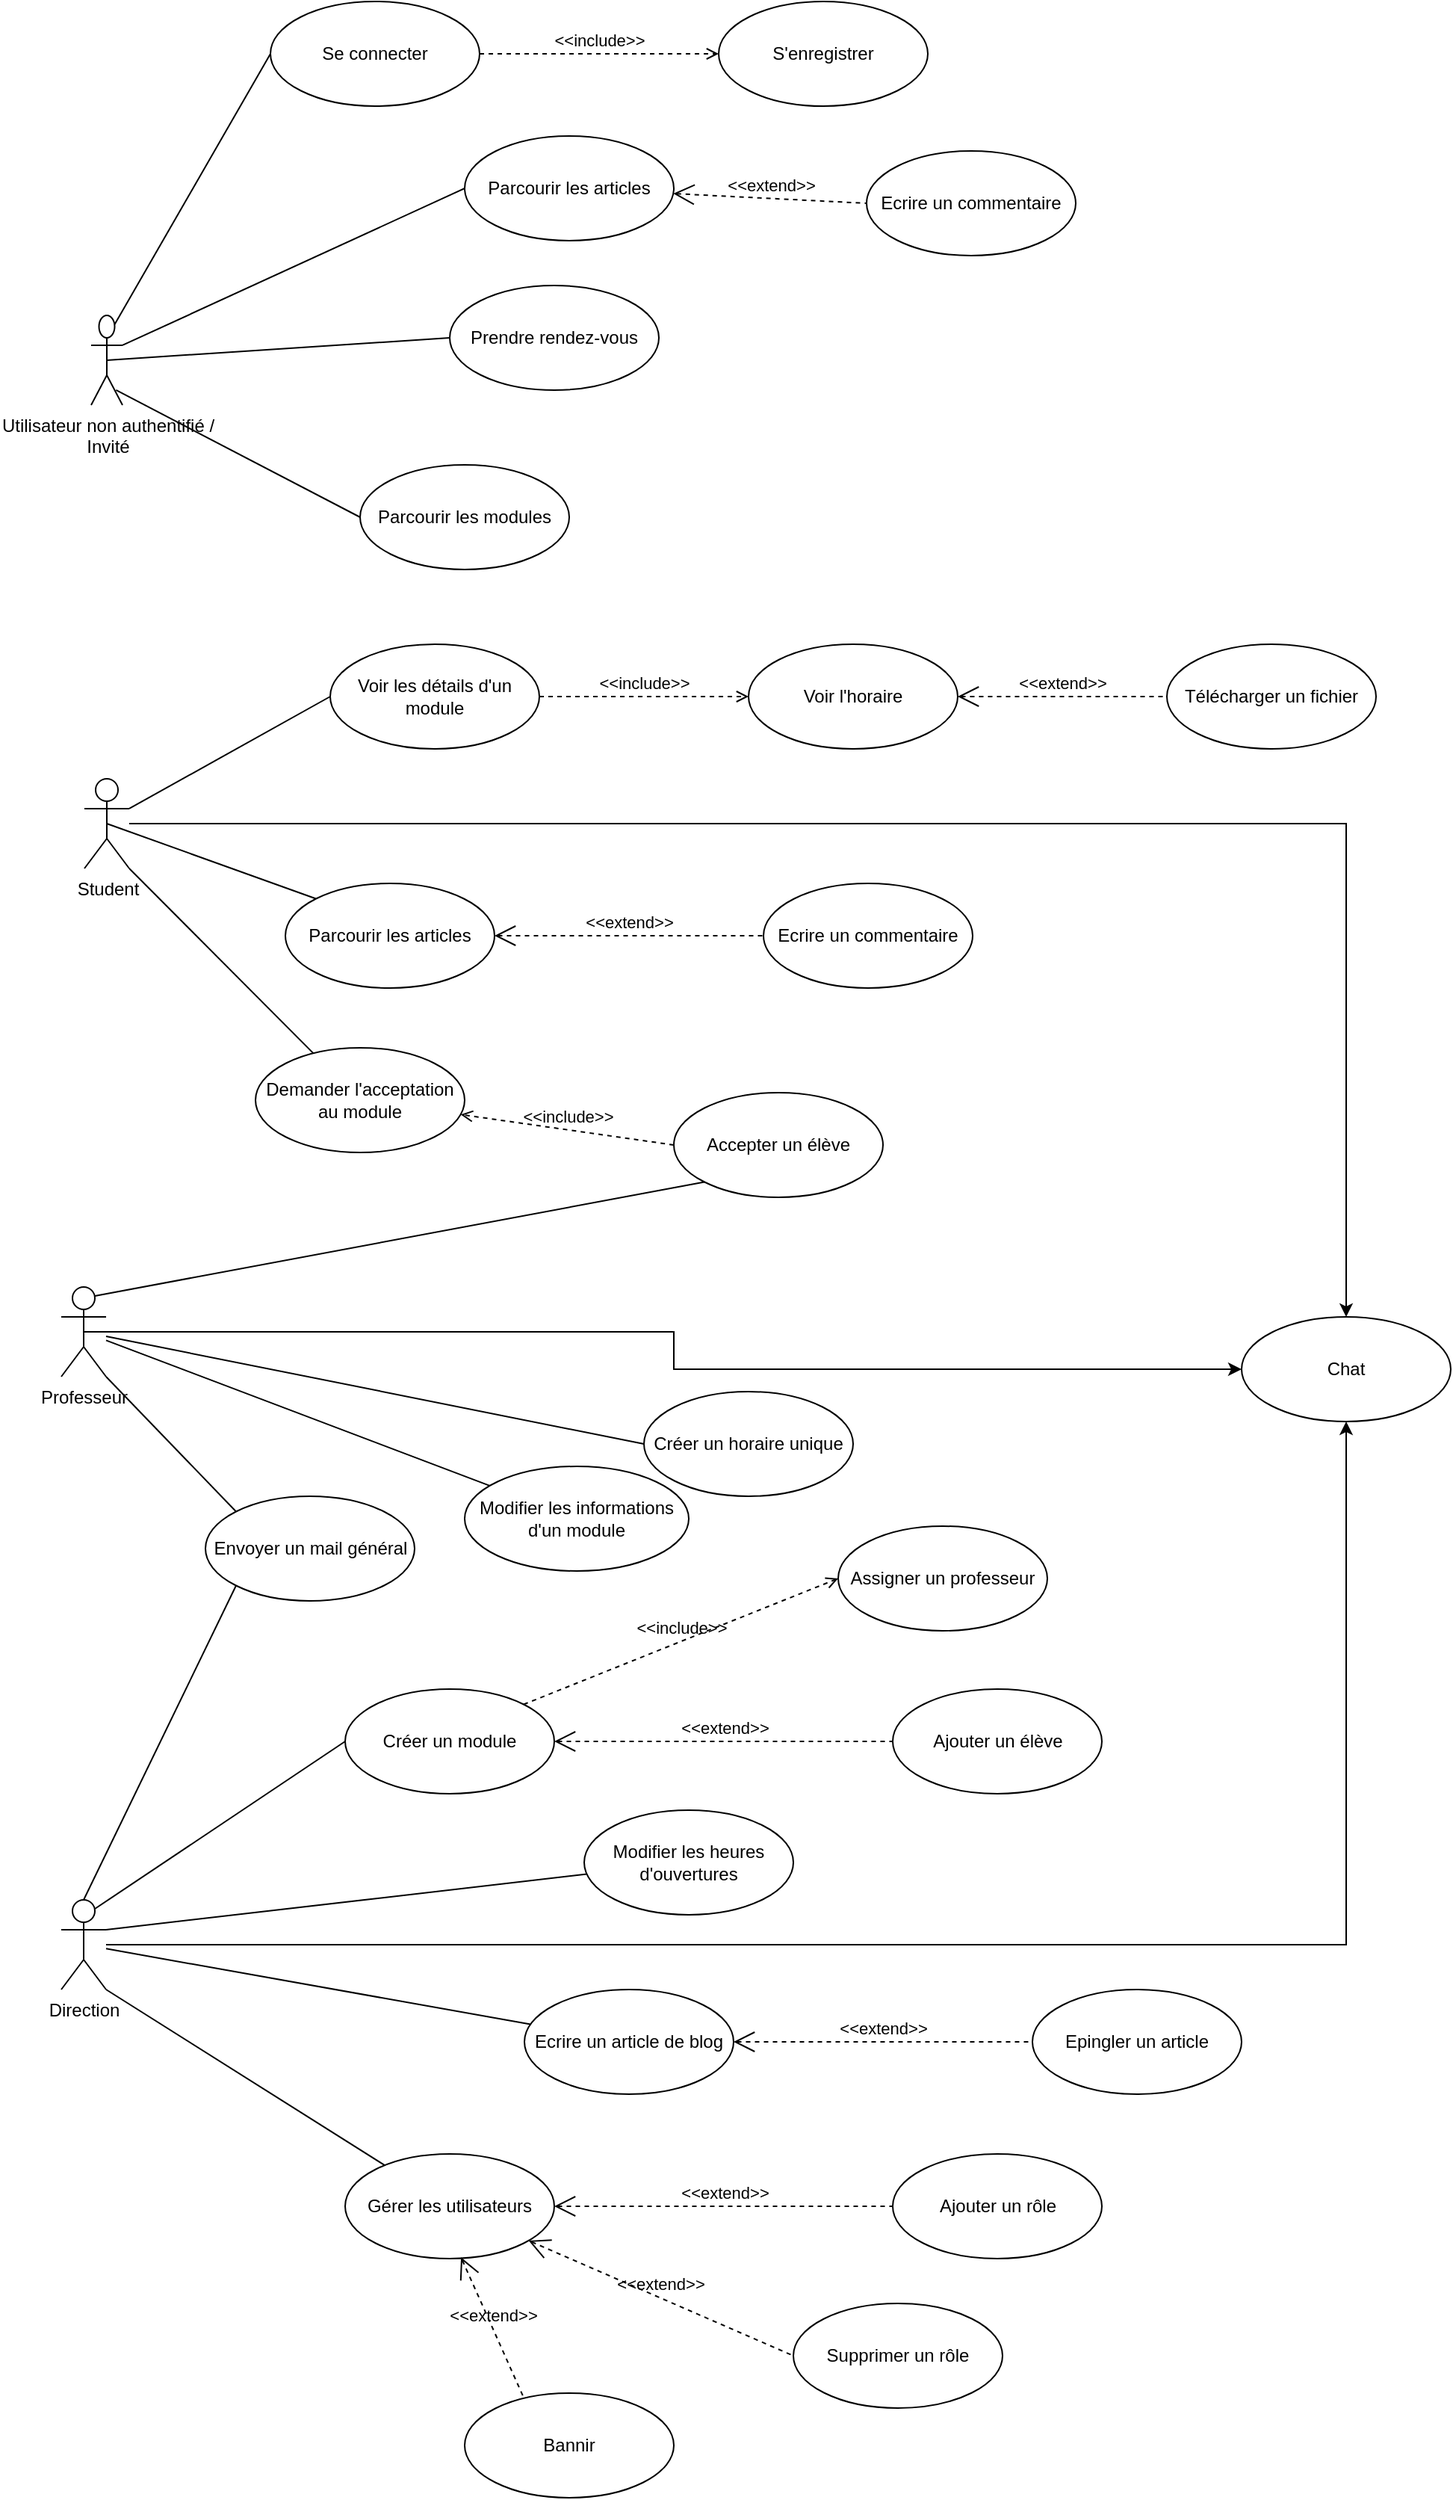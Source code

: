 <mxfile version="20.1.1" type="github" pages="5">
  <diagram id="xZSABkDDF6hrchUx8rHO" name="General">
    <mxGraphModel dx="1145" dy="655" grid="1" gridSize="10" guides="1" tooltips="1" connect="1" arrows="1" fold="1" page="1" pageScale="1" pageWidth="827" pageHeight="1169" math="0" shadow="0">
      <root>
        <mxCell id="0" />
        <mxCell id="1" parent="0" />
        <mxCell id="NUCEJYNEghFNrec40Vbh-5" value="Utilisateur non authentifié /&lt;br&gt;Invité" style="shape=umlActor;html=1;verticalLabelPosition=bottom;verticalAlign=top;align=center;" vertex="1" parent="1">
          <mxGeometry x="70" y="250" width="21" height="60" as="geometry" />
        </mxCell>
        <mxCell id="NUCEJYNEghFNrec40Vbh-6" value="Se connecter" style="ellipse;whiteSpace=wrap;html=1;" vertex="1" parent="1">
          <mxGeometry x="190" y="40" width="140" height="70" as="geometry" />
        </mxCell>
        <mxCell id="NUCEJYNEghFNrec40Vbh-7" value="Parcourir les modules" style="ellipse;whiteSpace=wrap;html=1;" vertex="1" parent="1">
          <mxGeometry x="250" y="350" width="140" height="70" as="geometry" />
        </mxCell>
        <mxCell id="NUCEJYNEghFNrec40Vbh-8" value="Parcourir les articles" style="ellipse;whiteSpace=wrap;html=1;" vertex="1" parent="1">
          <mxGeometry x="320" y="130" width="140" height="70" as="geometry" />
        </mxCell>
        <mxCell id="NUCEJYNEghFNrec40Vbh-9" value="Prendre rendez-vous" style="ellipse;whiteSpace=wrap;html=1;" vertex="1" parent="1">
          <mxGeometry x="310" y="230" width="140" height="70" as="geometry" />
        </mxCell>
        <mxCell id="NUCEJYNEghFNrec40Vbh-10" value="Ecrire un commentaire" style="ellipse;whiteSpace=wrap;html=1;" vertex="1" parent="1">
          <mxGeometry x="589" y="140" width="140" height="70" as="geometry" />
        </mxCell>
        <mxCell id="NUCEJYNEghFNrec40Vbh-11" value="&amp;lt;&amp;lt;extend&amp;gt;&amp;gt;" style="edgeStyle=none;html=1;startArrow=open;endArrow=none;startSize=12;verticalAlign=bottom;dashed=1;labelBackgroundColor=none;rounded=0;entryX=0;entryY=0.5;entryDx=0;entryDy=0;" edge="1" parent="1" source="NUCEJYNEghFNrec40Vbh-8" target="NUCEJYNEghFNrec40Vbh-10">
          <mxGeometry width="160" relative="1" as="geometry">
            <mxPoint x="360" y="300" as="sourcePoint" />
            <mxPoint x="520" y="300" as="targetPoint" />
          </mxGeometry>
        </mxCell>
        <mxCell id="NUCEJYNEghFNrec40Vbh-12" value="&amp;lt;&amp;lt;include&amp;gt;&amp;gt;" style="edgeStyle=none;html=1;endArrow=open;verticalAlign=bottom;dashed=1;labelBackgroundColor=none;rounded=0;exitX=1;exitY=0.5;exitDx=0;exitDy=0;" edge="1" parent="1" source="NUCEJYNEghFNrec40Vbh-6" target="NUCEJYNEghFNrec40Vbh-13">
          <mxGeometry width="160" relative="1" as="geometry">
            <mxPoint x="440" y="450" as="sourcePoint" />
            <mxPoint x="600" y="450" as="targetPoint" />
            <mxPoint as="offset" />
          </mxGeometry>
        </mxCell>
        <mxCell id="NUCEJYNEghFNrec40Vbh-13" value="S&#39;enregistrer" style="ellipse;whiteSpace=wrap;html=1;" vertex="1" parent="1">
          <mxGeometry x="490" y="40" width="140" height="70" as="geometry" />
        </mxCell>
        <mxCell id="NUCEJYNEghFNrec40Vbh-15" value="" style="edgeStyle=none;html=1;endArrow=none;verticalAlign=bottom;rounded=0;exitX=0.75;exitY=0.1;exitDx=0;exitDy=0;exitPerimeter=0;entryX=0;entryY=0.5;entryDx=0;entryDy=0;" edge="1" parent="1" source="NUCEJYNEghFNrec40Vbh-5" target="NUCEJYNEghFNrec40Vbh-6">
          <mxGeometry width="160" relative="1" as="geometry">
            <mxPoint x="110" y="250" as="sourcePoint" />
            <mxPoint x="270" y="250" as="targetPoint" />
          </mxGeometry>
        </mxCell>
        <mxCell id="NUCEJYNEghFNrec40Vbh-16" value="" style="edgeStyle=none;html=1;endArrow=none;verticalAlign=bottom;rounded=0;exitX=1;exitY=0.333;exitDx=0;exitDy=0;exitPerimeter=0;entryX=0;entryY=0.5;entryDx=0;entryDy=0;" edge="1" parent="1" source="NUCEJYNEghFNrec40Vbh-5" target="NUCEJYNEghFNrec40Vbh-8">
          <mxGeometry width="160" relative="1" as="geometry">
            <mxPoint x="330" y="270" as="sourcePoint" />
            <mxPoint x="490" y="270" as="targetPoint" />
          </mxGeometry>
        </mxCell>
        <mxCell id="NUCEJYNEghFNrec40Vbh-17" value="" style="edgeStyle=none;html=1;endArrow=none;verticalAlign=bottom;rounded=0;exitX=0.794;exitY=0.833;exitDx=0;exitDy=0;exitPerimeter=0;entryX=0;entryY=0.5;entryDx=0;entryDy=0;" edge="1" parent="1" source="NUCEJYNEghFNrec40Vbh-5" target="NUCEJYNEghFNrec40Vbh-7">
          <mxGeometry width="160" relative="1" as="geometry">
            <mxPoint x="330" y="270" as="sourcePoint" />
            <mxPoint x="490" y="270" as="targetPoint" />
          </mxGeometry>
        </mxCell>
        <mxCell id="NUCEJYNEghFNrec40Vbh-18" value="" style="edgeStyle=none;html=1;endArrow=none;verticalAlign=bottom;rounded=0;exitX=0.5;exitY=0.5;exitDx=0;exitDy=0;exitPerimeter=0;entryX=0;entryY=0.5;entryDx=0;entryDy=0;" edge="1" parent="1" source="NUCEJYNEghFNrec40Vbh-5" target="NUCEJYNEghFNrec40Vbh-9">
          <mxGeometry width="160" relative="1" as="geometry">
            <mxPoint x="120" y="290" as="sourcePoint" />
            <mxPoint x="280" y="290" as="targetPoint" />
          </mxGeometry>
        </mxCell>
        <mxCell id="vYLUfsjB6FaaTc4qUiQp-3" style="edgeStyle=orthogonalEdgeStyle;rounded=0;orthogonalLoop=1;jettySize=auto;html=1;" edge="1" parent="1" source="vYLUfsjB6FaaTc4qUiQp-5" target="vYLUfsjB6FaaTc4qUiQp-7">
          <mxGeometry relative="1" as="geometry" />
        </mxCell>
        <mxCell id="vYLUfsjB6FaaTc4qUiQp-5" value="Student" style="shape=umlActor;html=1;verticalLabelPosition=bottom;verticalAlign=top;align=center;" vertex="1" parent="1">
          <mxGeometry x="65.5" y="560" width="30" height="60" as="geometry" />
        </mxCell>
        <mxCell id="vYLUfsjB6FaaTc4qUiQp-6" value="Voir les détails d&#39;un module" style="ellipse;whiteSpace=wrap;html=1;" vertex="1" parent="1">
          <mxGeometry x="230" y="470" width="140" height="70" as="geometry" />
        </mxCell>
        <mxCell id="vYLUfsjB6FaaTc4qUiQp-7" value="Chat" style="ellipse;whiteSpace=wrap;html=1;" vertex="1" parent="1">
          <mxGeometry x="840" y="920" width="140" height="70" as="geometry" />
        </mxCell>
        <mxCell id="vYLUfsjB6FaaTc4qUiQp-8" value="Demander l&#39;acceptation au module" style="ellipse;whiteSpace=wrap;html=1;" vertex="1" parent="1">
          <mxGeometry x="180" y="740" width="140" height="70" as="geometry" />
        </mxCell>
        <mxCell id="vYLUfsjB6FaaTc4qUiQp-9" value="Télécharger un fichier" style="ellipse;whiteSpace=wrap;html=1;" vertex="1" parent="1">
          <mxGeometry x="790" y="470" width="140" height="70" as="geometry" />
        </mxCell>
        <mxCell id="vYLUfsjB6FaaTc4qUiQp-10" value="Accepter un élève" style="ellipse;whiteSpace=wrap;html=1;" vertex="1" parent="1">
          <mxGeometry x="460" y="770" width="140" height="70" as="geometry" />
        </mxCell>
        <mxCell id="vYLUfsjB6FaaTc4qUiQp-11" value="Voir l&#39;horaire" style="ellipse;whiteSpace=wrap;html=1;" vertex="1" parent="1">
          <mxGeometry x="510" y="470" width="140" height="70" as="geometry" />
        </mxCell>
        <mxCell id="vYLUfsjB6FaaTc4qUiQp-12" value="&amp;lt;&amp;lt;include&amp;gt;&amp;gt;" style="edgeStyle=none;html=1;endArrow=open;verticalAlign=bottom;dashed=1;labelBackgroundColor=none;rounded=0;" edge="1" parent="1" source="vYLUfsjB6FaaTc4qUiQp-6" target="vYLUfsjB6FaaTc4qUiQp-11">
          <mxGeometry width="160" relative="1" as="geometry">
            <mxPoint x="630" y="930" as="sourcePoint" />
            <mxPoint x="790" y="930" as="targetPoint" />
          </mxGeometry>
        </mxCell>
        <mxCell id="vYLUfsjB6FaaTc4qUiQp-13" value="&amp;lt;&amp;lt;extend&amp;gt;&amp;gt;" style="edgeStyle=none;html=1;startArrow=open;endArrow=none;startSize=12;verticalAlign=bottom;dashed=1;labelBackgroundColor=none;rounded=0;exitX=1;exitY=0.5;exitDx=0;exitDy=0;entryX=0;entryY=0.5;entryDx=0;entryDy=0;" edge="1" parent="1" source="vYLUfsjB6FaaTc4qUiQp-11" target="vYLUfsjB6FaaTc4qUiQp-9">
          <mxGeometry width="160" relative="1" as="geometry">
            <mxPoint x="630" y="1050" as="sourcePoint" />
            <mxPoint x="790" y="1050" as="targetPoint" />
          </mxGeometry>
        </mxCell>
        <mxCell id="vYLUfsjB6FaaTc4qUiQp-14" value="&amp;lt;&amp;lt;include&amp;gt;&amp;gt;" style="edgeStyle=none;html=1;endArrow=open;verticalAlign=bottom;dashed=1;labelBackgroundColor=none;rounded=0;exitX=0;exitY=0.5;exitDx=0;exitDy=0;" edge="1" parent="1" source="vYLUfsjB6FaaTc4qUiQp-10" target="vYLUfsjB6FaaTc4qUiQp-8">
          <mxGeometry width="160" relative="1" as="geometry">
            <mxPoint x="630" y="810" as="sourcePoint" />
            <mxPoint x="790" y="810" as="targetPoint" />
          </mxGeometry>
        </mxCell>
        <mxCell id="vYLUfsjB6FaaTc4qUiQp-17" value="Parcourir les articles" style="ellipse;whiteSpace=wrap;html=1;" vertex="1" parent="1">
          <mxGeometry x="200" y="630" width="140" height="70" as="geometry" />
        </mxCell>
        <mxCell id="vYLUfsjB6FaaTc4qUiQp-18" value="Ecrire un commentaire" style="ellipse;whiteSpace=wrap;html=1;" vertex="1" parent="1">
          <mxGeometry x="520" y="630" width="140" height="70" as="geometry" />
        </mxCell>
        <mxCell id="vYLUfsjB6FaaTc4qUiQp-19" value="&amp;lt;&amp;lt;extend&amp;gt;&amp;gt;" style="edgeStyle=none;html=1;startArrow=open;endArrow=none;startSize=12;verticalAlign=bottom;dashed=1;labelBackgroundColor=none;rounded=0;exitX=1;exitY=0.5;exitDx=0;exitDy=0;" edge="1" parent="1" source="vYLUfsjB6FaaTc4qUiQp-17" target="vYLUfsjB6FaaTc4qUiQp-18">
          <mxGeometry width="160" relative="1" as="geometry">
            <mxPoint x="650" y="820" as="sourcePoint" />
            <mxPoint x="810" y="820" as="targetPoint" />
          </mxGeometry>
        </mxCell>
        <mxCell id="vYLUfsjB6FaaTc4qUiQp-20" value="" style="edgeStyle=none;html=1;endArrow=none;verticalAlign=bottom;rounded=0;exitX=0.5;exitY=0.5;exitDx=0;exitDy=0;exitPerimeter=0;entryX=0;entryY=0;entryDx=0;entryDy=0;" edge="1" parent="1" source="vYLUfsjB6FaaTc4qUiQp-5" target="vYLUfsjB6FaaTc4qUiQp-17">
          <mxGeometry width="160" relative="1" as="geometry">
            <mxPoint x="330" y="610" as="sourcePoint" />
            <mxPoint x="490" y="610" as="targetPoint" />
          </mxGeometry>
        </mxCell>
        <mxCell id="vYLUfsjB6FaaTc4qUiQp-21" value="" style="edgeStyle=none;html=1;endArrow=none;verticalAlign=bottom;rounded=0;exitX=1;exitY=1;exitDx=0;exitDy=0;exitPerimeter=0;" edge="1" parent="1" source="vYLUfsjB6FaaTc4qUiQp-5" target="vYLUfsjB6FaaTc4qUiQp-8">
          <mxGeometry width="160" relative="1" as="geometry">
            <mxPoint x="130" y="610" as="sourcePoint" />
            <mxPoint x="490" y="610" as="targetPoint" />
          </mxGeometry>
        </mxCell>
        <mxCell id="vYLUfsjB6FaaTc4qUiQp-22" value="" style="edgeStyle=none;html=1;endArrow=none;verticalAlign=bottom;rounded=0;exitX=1;exitY=0.333;exitDx=0;exitDy=0;exitPerimeter=0;entryX=0;entryY=0.5;entryDx=0;entryDy=0;" edge="1" parent="1" source="vYLUfsjB6FaaTc4qUiQp-5" target="vYLUfsjB6FaaTc4qUiQp-6">
          <mxGeometry width="160" relative="1" as="geometry">
            <mxPoint x="330" y="610" as="sourcePoint" />
            <mxPoint x="490" y="610" as="targetPoint" />
          </mxGeometry>
        </mxCell>
        <mxCell id="VylXNVGFf3m__l83UvDz-5" style="edgeStyle=orthogonalEdgeStyle;rounded=0;orthogonalLoop=1;jettySize=auto;html=1;entryX=0;entryY=0.5;entryDx=0;entryDy=0;exitX=0.5;exitY=0.5;exitDx=0;exitDy=0;exitPerimeter=0;" edge="1" parent="1" source="VylXNVGFf3m__l83UvDz-6" target="vYLUfsjB6FaaTc4qUiQp-7">
          <mxGeometry relative="1" as="geometry">
            <mxPoint x="720" y="1040" as="targetPoint" />
          </mxGeometry>
        </mxCell>
        <mxCell id="VylXNVGFf3m__l83UvDz-6" value="Professeur" style="shape=umlActor;verticalLabelPosition=bottom;verticalAlign=top;html=1;outlineConnect=0;" vertex="1" parent="1">
          <mxGeometry x="50" y="900" width="30" height="60" as="geometry" />
        </mxCell>
        <mxCell id="VylXNVGFf3m__l83UvDz-7" value="Créer un horaire unique" style="ellipse;whiteSpace=wrap;html=1;" vertex="1" parent="1">
          <mxGeometry x="440" y="970" width="140" height="70" as="geometry" />
        </mxCell>
        <mxCell id="VylXNVGFf3m__l83UvDz-8" value="Modifier les informations d&#39;un module" style="ellipse;whiteSpace=wrap;html=1;" vertex="1" parent="1">
          <mxGeometry x="320" y="1020" width="150" height="70" as="geometry" />
        </mxCell>
        <mxCell id="VylXNVGFf3m__l83UvDz-9" value="Envoyer un mail général" style="ellipse;whiteSpace=wrap;html=1;" vertex="1" parent="1">
          <mxGeometry x="146.5" y="1040" width="140" height="70" as="geometry" />
        </mxCell>
        <mxCell id="VylXNVGFf3m__l83UvDz-17" value="" style="edgeStyle=none;html=1;endArrow=none;verticalAlign=bottom;rounded=0;exitX=0.75;exitY=0.1;exitDx=0;exitDy=0;exitPerimeter=0;entryX=0;entryY=1;entryDx=0;entryDy=0;" edge="1" parent="1" source="VylXNVGFf3m__l83UvDz-6" target="vYLUfsjB6FaaTc4qUiQp-10">
          <mxGeometry width="160" relative="1" as="geometry">
            <mxPoint x="330" y="1010" as="sourcePoint" />
            <mxPoint x="490" y="1010" as="targetPoint" />
          </mxGeometry>
        </mxCell>
        <mxCell id="VylXNVGFf3m__l83UvDz-18" value="" style="edgeStyle=none;html=1;endArrow=none;verticalAlign=bottom;rounded=0;" edge="1" parent="1" source="VylXNVGFf3m__l83UvDz-6" target="VylXNVGFf3m__l83UvDz-8">
          <mxGeometry width="160" relative="1" as="geometry">
            <mxPoint x="330" y="910" as="sourcePoint" />
            <mxPoint x="490" y="910" as="targetPoint" />
          </mxGeometry>
        </mxCell>
        <mxCell id="VylXNVGFf3m__l83UvDz-19" value="" style="edgeStyle=none;html=1;endArrow=none;verticalAlign=bottom;rounded=0;entryX=0;entryY=0.5;entryDx=0;entryDy=0;" edge="1" parent="1" source="VylXNVGFf3m__l83UvDz-6" target="VylXNVGFf3m__l83UvDz-7">
          <mxGeometry width="160" relative="1" as="geometry">
            <mxPoint x="330" y="910" as="sourcePoint" />
            <mxPoint x="490" y="910" as="targetPoint" />
          </mxGeometry>
        </mxCell>
        <mxCell id="VylXNVGFf3m__l83UvDz-20" value="" style="edgeStyle=none;html=1;endArrow=none;verticalAlign=bottom;rounded=0;entryX=0;entryY=0;entryDx=0;entryDy=0;exitX=1;exitY=1;exitDx=0;exitDy=0;exitPerimeter=0;" edge="1" parent="1" source="VylXNVGFf3m__l83UvDz-6" target="VylXNVGFf3m__l83UvDz-9">
          <mxGeometry width="160" relative="1" as="geometry">
            <mxPoint x="330" y="910" as="sourcePoint" />
            <mxPoint x="490" y="910" as="targetPoint" />
          </mxGeometry>
        </mxCell>
        <mxCell id="R8h_o3qTCxs9qx_aI6JG-27" style="edgeStyle=orthogonalEdgeStyle;rounded=0;orthogonalLoop=1;jettySize=auto;html=1;" edge="1" parent="1" source="R8h_o3qTCxs9qx_aI6JG-9" target="vYLUfsjB6FaaTc4qUiQp-7">
          <mxGeometry relative="1" as="geometry" />
        </mxCell>
        <mxCell id="R8h_o3qTCxs9qx_aI6JG-9" value="Direction" style="shape=umlActor;html=1;verticalLabelPosition=bottom;verticalAlign=top;align=center;" vertex="1" parent="1">
          <mxGeometry x="50" y="1310" width="30" height="60" as="geometry" />
        </mxCell>
        <mxCell id="R8h_o3qTCxs9qx_aI6JG-10" value="Créer un module" style="ellipse;whiteSpace=wrap;html=1;" vertex="1" parent="1">
          <mxGeometry x="240" y="1169" width="140" height="70" as="geometry" />
        </mxCell>
        <mxCell id="R8h_o3qTCxs9qx_aI6JG-11" value="Ecrire un article de blog" style="ellipse;whiteSpace=wrap;html=1;" vertex="1" parent="1">
          <mxGeometry x="360" y="1370" width="140" height="70" as="geometry" />
        </mxCell>
        <mxCell id="R8h_o3qTCxs9qx_aI6JG-13" value="Bannir" style="ellipse;whiteSpace=wrap;html=1;" vertex="1" parent="1">
          <mxGeometry x="320" y="1640" width="140" height="70" as="geometry" />
        </mxCell>
        <mxCell id="R8h_o3qTCxs9qx_aI6JG-14" value="Modifier les heures d&#39;ouvertures" style="ellipse;whiteSpace=wrap;html=1;" vertex="1" parent="1">
          <mxGeometry x="400" y="1250" width="140" height="70" as="geometry" />
        </mxCell>
        <mxCell id="R8h_o3qTCxs9qx_aI6JG-15" value="Ajouter un rôle" style="ellipse;whiteSpace=wrap;html=1;" vertex="1" parent="1">
          <mxGeometry x="606.5" y="1480" width="140" height="70" as="geometry" />
        </mxCell>
        <mxCell id="R8h_o3qTCxs9qx_aI6JG-16" value="Supprimer un rôle" style="ellipse;whiteSpace=wrap;html=1;" vertex="1" parent="1">
          <mxGeometry x="540" y="1580" width="140" height="70" as="geometry" />
        </mxCell>
        <mxCell id="R8h_o3qTCxs9qx_aI6JG-17" value="Epingler un article" style="ellipse;whiteSpace=wrap;html=1;" vertex="1" parent="1">
          <mxGeometry x="700" y="1370" width="140" height="70" as="geometry" />
        </mxCell>
        <mxCell id="R8h_o3qTCxs9qx_aI6JG-18" value="Assigner un professeur" style="ellipse;whiteSpace=wrap;html=1;" vertex="1" parent="1">
          <mxGeometry x="570" y="1060" width="140" height="70" as="geometry" />
        </mxCell>
        <mxCell id="R8h_o3qTCxs9qx_aI6JG-19" value="Ajouter un élève" style="ellipse;whiteSpace=wrap;html=1;" vertex="1" parent="1">
          <mxGeometry x="606.5" y="1169" width="140" height="70" as="geometry" />
        </mxCell>
        <mxCell id="R8h_o3qTCxs9qx_aI6JG-20" value="&amp;lt;&amp;lt;extend&amp;gt;&amp;gt;" style="edgeStyle=none;html=1;startArrow=open;endArrow=none;startSize=12;verticalAlign=bottom;dashed=1;labelBackgroundColor=none;rounded=0;exitX=1;exitY=0.5;exitDx=0;exitDy=0;" edge="1" parent="1" source="R8h_o3qTCxs9qx_aI6JG-11" target="R8h_o3qTCxs9qx_aI6JG-17">
          <mxGeometry width="160" relative="1" as="geometry">
            <mxPoint x="156.5" y="1480" as="sourcePoint" />
            <mxPoint x="316.5" y="1480" as="targetPoint" />
          </mxGeometry>
        </mxCell>
        <mxCell id="R8h_o3qTCxs9qx_aI6JG-21" value="&amp;lt;&amp;lt;include&amp;gt;&amp;gt;" style="edgeStyle=none;html=1;endArrow=open;verticalAlign=bottom;dashed=1;labelBackgroundColor=none;rounded=0;entryX=0;entryY=0.5;entryDx=0;entryDy=0;exitX=1;exitY=0;exitDx=0;exitDy=0;" edge="1" parent="1" source="R8h_o3qTCxs9qx_aI6JG-10" target="R8h_o3qTCxs9qx_aI6JG-18">
          <mxGeometry width="160" relative="1" as="geometry">
            <mxPoint x="426.5" y="1520" as="sourcePoint" />
            <mxPoint x="586.5" y="1520" as="targetPoint" />
          </mxGeometry>
        </mxCell>
        <mxCell id="R8h_o3qTCxs9qx_aI6JG-22" value="&amp;lt;&amp;lt;extend&amp;gt;&amp;gt;" style="edgeStyle=none;html=1;startArrow=open;endArrow=none;startSize=12;verticalAlign=bottom;dashed=1;labelBackgroundColor=none;rounded=0;" edge="1" parent="1" source="R8h_o3qTCxs9qx_aI6JG-10" target="R8h_o3qTCxs9qx_aI6JG-19">
          <mxGeometry width="160" relative="1" as="geometry">
            <mxPoint x="426.5" y="1520" as="sourcePoint" />
            <mxPoint x="586.5" y="1520" as="targetPoint" />
          </mxGeometry>
        </mxCell>
        <mxCell id="R8h_o3qTCxs9qx_aI6JG-25" value="" style="edgeStyle=none;html=1;endArrow=none;verticalAlign=bottom;rounded=0;exitX=0.5;exitY=0;exitDx=0;exitDy=0;exitPerimeter=0;entryX=0;entryY=1;entryDx=0;entryDy=0;" edge="1" parent="1" source="R8h_o3qTCxs9qx_aI6JG-9" target="VylXNVGFf3m__l83UvDz-9">
          <mxGeometry width="160" relative="1" as="geometry">
            <mxPoint x="430" y="1180" as="sourcePoint" />
            <mxPoint x="590" y="1180" as="targetPoint" />
          </mxGeometry>
        </mxCell>
        <mxCell id="R8h_o3qTCxs9qx_aI6JG-28" value="" style="edgeStyle=none;html=1;endArrow=none;verticalAlign=bottom;rounded=0;exitX=0.75;exitY=0.1;exitDx=0;exitDy=0;exitPerimeter=0;entryX=0;entryY=0.5;entryDx=0;entryDy=0;" edge="1" parent="1" source="R8h_o3qTCxs9qx_aI6JG-9" target="R8h_o3qTCxs9qx_aI6JG-10">
          <mxGeometry width="160" relative="1" as="geometry">
            <mxPoint x="330" y="1290" as="sourcePoint" />
            <mxPoint x="490" y="1290" as="targetPoint" />
          </mxGeometry>
        </mxCell>
        <mxCell id="R8h_o3qTCxs9qx_aI6JG-29" value="" style="edgeStyle=none;html=1;endArrow=none;verticalAlign=bottom;rounded=0;" edge="1" parent="1" source="R8h_o3qTCxs9qx_aI6JG-9" target="R8h_o3qTCxs9qx_aI6JG-11">
          <mxGeometry width="160" relative="1" as="geometry">
            <mxPoint x="330" y="1390" as="sourcePoint" />
            <mxPoint x="490" y="1390" as="targetPoint" />
          </mxGeometry>
        </mxCell>
        <mxCell id="R8h_o3qTCxs9qx_aI6JG-30" value="" style="edgeStyle=none;html=1;endArrow=none;verticalAlign=bottom;rounded=0;exitX=1;exitY=0.333;exitDx=0;exitDy=0;exitPerimeter=0;" edge="1" parent="1" source="R8h_o3qTCxs9qx_aI6JG-9" target="R8h_o3qTCxs9qx_aI6JG-14">
          <mxGeometry width="160" relative="1" as="geometry">
            <mxPoint x="330" y="1390" as="sourcePoint" />
            <mxPoint x="490" y="1390" as="targetPoint" />
          </mxGeometry>
        </mxCell>
        <mxCell id="R8h_o3qTCxs9qx_aI6JG-31" value="Gérer les utilisateurs" style="ellipse;whiteSpace=wrap;html=1;" vertex="1" parent="1">
          <mxGeometry x="240" y="1480" width="140" height="70" as="geometry" />
        </mxCell>
        <mxCell id="R8h_o3qTCxs9qx_aI6JG-32" value="" style="edgeStyle=none;html=1;endArrow=none;verticalAlign=bottom;rounded=0;exitX=1;exitY=1;exitDx=0;exitDy=0;exitPerimeter=0;" edge="1" parent="1" source="R8h_o3qTCxs9qx_aI6JG-9" target="R8h_o3qTCxs9qx_aI6JG-31">
          <mxGeometry width="160" relative="1" as="geometry">
            <mxPoint x="330" y="1490" as="sourcePoint" />
            <mxPoint x="490" y="1490" as="targetPoint" />
          </mxGeometry>
        </mxCell>
        <mxCell id="R8h_o3qTCxs9qx_aI6JG-33" value="&amp;lt;&amp;lt;extend&amp;gt;&amp;gt;" style="edgeStyle=none;html=1;startArrow=open;endArrow=none;startSize=12;verticalAlign=bottom;dashed=1;labelBackgroundColor=none;rounded=0;exitX=0.554;exitY=0.988;exitDx=0;exitDy=0;exitPerimeter=0;entryX=0.286;entryY=0.06;entryDx=0;entryDy=0;entryPerimeter=0;" edge="1" parent="1" source="R8h_o3qTCxs9qx_aI6JG-31" target="R8h_o3qTCxs9qx_aI6JG-13">
          <mxGeometry width="160" relative="1" as="geometry">
            <mxPoint x="330" y="1610" as="sourcePoint" />
            <mxPoint x="490" y="1610" as="targetPoint" />
          </mxGeometry>
        </mxCell>
        <mxCell id="R8h_o3qTCxs9qx_aI6JG-34" value="&amp;lt;&amp;lt;extend&amp;gt;&amp;gt;" style="edgeStyle=none;html=1;startArrow=open;endArrow=none;startSize=12;verticalAlign=bottom;dashed=1;labelBackgroundColor=none;rounded=0;exitX=1;exitY=0.5;exitDx=0;exitDy=0;" edge="1" parent="1" source="R8h_o3qTCxs9qx_aI6JG-31" target="R8h_o3qTCxs9qx_aI6JG-15">
          <mxGeometry width="160" relative="1" as="geometry">
            <mxPoint x="420" y="1514.58" as="sourcePoint" />
            <mxPoint x="580" y="1514.58" as="targetPoint" />
          </mxGeometry>
        </mxCell>
        <mxCell id="R8h_o3qTCxs9qx_aI6JG-35" value="&amp;lt;&amp;lt;extend&amp;gt;&amp;gt;" style="edgeStyle=none;html=1;startArrow=open;endArrow=none;startSize=12;verticalAlign=bottom;dashed=1;labelBackgroundColor=none;rounded=0;entryX=0;entryY=0.5;entryDx=0;entryDy=0;" edge="1" parent="1" source="R8h_o3qTCxs9qx_aI6JG-31" target="R8h_o3qTCxs9qx_aI6JG-16">
          <mxGeometry width="160" relative="1" as="geometry">
            <mxPoint x="430" y="1630" as="sourcePoint" />
            <mxPoint x="590" y="1630" as="targetPoint" />
          </mxGeometry>
        </mxCell>
      </root>
    </mxGraphModel>
  </diagram>
  <diagram id="zOXvU7n7TKw9d0D_grhG" name="Guest">
    <mxGraphModel dx="1374" dy="786" grid="1" gridSize="10" guides="1" tooltips="1" connect="1" arrows="1" fold="1" page="1" pageScale="1" pageWidth="827" pageHeight="1169" math="0" shadow="0">
      <root>
        <mxCell id="0" />
        <mxCell id="1" parent="0" />
        <mxCell id="Ls4FAVZG9BnbFa4topRW-1" style="edgeStyle=orthogonalEdgeStyle;rounded=0;orthogonalLoop=1;jettySize=auto;html=1;" parent="1" source="Ls4FAVZG9BnbFa4topRW-5" target="Ls4FAVZG9BnbFa4topRW-9" edge="1">
          <mxGeometry relative="1" as="geometry" />
        </mxCell>
        <mxCell id="Ls4FAVZG9BnbFa4topRW-2" style="edgeStyle=orthogonalEdgeStyle;rounded=0;orthogonalLoop=1;jettySize=auto;html=1;" parent="1" source="Ls4FAVZG9BnbFa4topRW-5" target="Ls4FAVZG9BnbFa4topRW-7" edge="1">
          <mxGeometry relative="1" as="geometry" />
        </mxCell>
        <mxCell id="Ls4FAVZG9BnbFa4topRW-3" style="edgeStyle=orthogonalEdgeStyle;rounded=0;orthogonalLoop=1;jettySize=auto;html=1;" parent="1" source="Ls4FAVZG9BnbFa4topRW-5" target="Ls4FAVZG9BnbFa4topRW-8" edge="1">
          <mxGeometry relative="1" as="geometry" />
        </mxCell>
        <mxCell id="Ls4FAVZG9BnbFa4topRW-4" style="edgeStyle=orthogonalEdgeStyle;rounded=0;orthogonalLoop=1;jettySize=auto;html=1;" parent="1" source="Ls4FAVZG9BnbFa4topRW-5" target="Ls4FAVZG9BnbFa4topRW-6" edge="1">
          <mxGeometry relative="1" as="geometry" />
        </mxCell>
        <mxCell id="Ls4FAVZG9BnbFa4topRW-5" value="Utilisateur non authentifié /&lt;br&gt;Invité" style="shape=umlActor;html=1;verticalLabelPosition=bottom;verticalAlign=top;align=center;" parent="1" vertex="1">
          <mxGeometry x="409" y="20" width="21" height="60" as="geometry" />
        </mxCell>
        <mxCell id="Ls4FAVZG9BnbFa4topRW-6" value="Se connecter" style="ellipse;whiteSpace=wrap;html=1;" parent="1" vertex="1">
          <mxGeometry x="600" y="130" width="140" height="70" as="geometry" />
        </mxCell>
        <mxCell id="Ls4FAVZG9BnbFa4topRW-7" value="Parcourir les modules" style="ellipse;whiteSpace=wrap;html=1;" parent="1" vertex="1">
          <mxGeometry x="70" y="140" width="140" height="70" as="geometry" />
        </mxCell>
        <mxCell id="Ls4FAVZG9BnbFa4topRW-8" value="Parcourir les articles" style="ellipse;whiteSpace=wrap;html=1;" parent="1" vertex="1">
          <mxGeometry x="250" y="170" width="140" height="70" as="geometry" />
        </mxCell>
        <mxCell id="Ls4FAVZG9BnbFa4topRW-9" value="Prendre rendez-vous" style="ellipse;whiteSpace=wrap;html=1;" parent="1" vertex="1">
          <mxGeometry x="439" y="170" width="140" height="70" as="geometry" />
        </mxCell>
        <mxCell id="Ls4FAVZG9BnbFa4topRW-10" value="Ecrire un commentaire" style="ellipse;whiteSpace=wrap;html=1;" parent="1" vertex="1">
          <mxGeometry x="250" y="310" width="140" height="70" as="geometry" />
        </mxCell>
        <mxCell id="Ls4FAVZG9BnbFa4topRW-11" value="&amp;lt;&amp;lt;extend&amp;gt;&amp;gt;" style="edgeStyle=none;html=1;startArrow=open;endArrow=none;startSize=12;verticalAlign=bottom;dashed=1;labelBackgroundColor=none;rounded=0;exitX=0.5;exitY=1;exitDx=0;exitDy=0;entryX=0.5;entryY=0;entryDx=0;entryDy=0;" parent="1" source="Ls4FAVZG9BnbFa4topRW-8" target="Ls4FAVZG9BnbFa4topRW-10" edge="1">
          <mxGeometry width="160" relative="1" as="geometry">
            <mxPoint x="360" y="300" as="sourcePoint" />
            <mxPoint x="520" y="300" as="targetPoint" />
          </mxGeometry>
        </mxCell>
        <mxCell id="Ls4FAVZG9BnbFa4topRW-12" value="&amp;lt;&amp;lt;include&amp;gt;&amp;gt;" style="edgeStyle=none;html=1;endArrow=open;verticalAlign=bottom;dashed=1;labelBackgroundColor=none;rounded=0;exitX=0.5;exitY=1;exitDx=0;exitDy=0;" parent="1" source="Ls4FAVZG9BnbFa4topRW-6" target="Ls4FAVZG9BnbFa4topRW-13" edge="1">
          <mxGeometry width="160" relative="1" as="geometry">
            <mxPoint x="440" y="450" as="sourcePoint" />
            <mxPoint x="600" y="450" as="targetPoint" />
            <mxPoint as="offset" />
          </mxGeometry>
        </mxCell>
        <mxCell id="Ls4FAVZG9BnbFa4topRW-13" value="S&#39;enregistrer" style="ellipse;whiteSpace=wrap;html=1;" parent="1" vertex="1">
          <mxGeometry x="600" y="300" width="140" height="70" as="geometry" />
        </mxCell>
      </root>
    </mxGraphModel>
  </diagram>
  <diagram id="PWeo4OLoVU7zdEpRc8Zm" name="Student">
    <mxGraphModel dx="1374" dy="786" grid="1" gridSize="10" guides="1" tooltips="1" connect="1" arrows="1" fold="1" page="1" pageScale="1" pageWidth="827" pageHeight="1169" math="0" shadow="0">
      <root>
        <mxCell id="0" />
        <mxCell id="1" parent="0" />
        <mxCell id="p0RbB5X4Wek7MmQUTD3U-1" style="edgeStyle=orthogonalEdgeStyle;rounded=0;orthogonalLoop=1;jettySize=auto;html=1;entryX=0.5;entryY=0;entryDx=0;entryDy=0;" parent="1" source="p0RbB5X4Wek7MmQUTD3U-5" target="p0RbB5X4Wek7MmQUTD3U-6" edge="1">
          <mxGeometry relative="1" as="geometry" />
        </mxCell>
        <mxCell id="p0RbB5X4Wek7MmQUTD3U-2" style="edgeStyle=orthogonalEdgeStyle;rounded=0;orthogonalLoop=1;jettySize=auto;html=1;entryX=0.5;entryY=0;entryDx=0;entryDy=0;" parent="1" source="p0RbB5X4Wek7MmQUTD3U-5" target="p0RbB5X4Wek7MmQUTD3U-8" edge="1">
          <mxGeometry relative="1" as="geometry" />
        </mxCell>
        <mxCell id="p0RbB5X4Wek7MmQUTD3U-3" style="edgeStyle=orthogonalEdgeStyle;rounded=0;orthogonalLoop=1;jettySize=auto;html=1;" parent="1" source="p0RbB5X4Wek7MmQUTD3U-5" target="p0RbB5X4Wek7MmQUTD3U-7" edge="1">
          <mxGeometry relative="1" as="geometry" />
        </mxCell>
        <mxCell id="p0RbB5X4Wek7MmQUTD3U-4" style="edgeStyle=orthogonalEdgeStyle;rounded=0;orthogonalLoop=1;jettySize=auto;html=1;" parent="1" source="p0RbB5X4Wek7MmQUTD3U-5" target="p0RbB5X4Wek7MmQUTD3U-17" edge="1">
          <mxGeometry relative="1" as="geometry" />
        </mxCell>
        <mxCell id="p0RbB5X4Wek7MmQUTD3U-5" value="Student" style="shape=umlActor;html=1;verticalLabelPosition=bottom;verticalAlign=top;align=center;" parent="1" vertex="1">
          <mxGeometry x="393" y="40" width="30" height="60" as="geometry" />
        </mxCell>
        <mxCell id="p0RbB5X4Wek7MmQUTD3U-6" value="Voir les détails d&#39;un module" style="ellipse;whiteSpace=wrap;html=1;" parent="1" vertex="1">
          <mxGeometry x="84" y="220" width="140" height="70" as="geometry" />
        </mxCell>
        <mxCell id="p0RbB5X4Wek7MmQUTD3U-7" value="Chat" style="ellipse;whiteSpace=wrap;html=1;" parent="1" vertex="1">
          <mxGeometry x="604" y="230" width="140" height="70" as="geometry" />
        </mxCell>
        <mxCell id="p0RbB5X4Wek7MmQUTD3U-8" value="Demander l&#39;acceptation au module" style="ellipse;whiteSpace=wrap;html=1;" parent="1" vertex="1">
          <mxGeometry x="338" y="220" width="140" height="70" as="geometry" />
        </mxCell>
        <mxCell id="p0RbB5X4Wek7MmQUTD3U-9" value="Télécharger un fichier" style="ellipse;whiteSpace=wrap;html=1;" parent="1" vertex="1">
          <mxGeometry x="84" y="590" width="140" height="70" as="geometry" />
        </mxCell>
        <mxCell id="p0RbB5X4Wek7MmQUTD3U-10" value="Accepter un élève" style="ellipse;whiteSpace=wrap;html=1;" parent="1" vertex="1">
          <mxGeometry x="338" y="420" width="140" height="70" as="geometry" />
        </mxCell>
        <mxCell id="p0RbB5X4Wek7MmQUTD3U-11" value="Voir l&#39;horaire" style="ellipse;whiteSpace=wrap;html=1;" parent="1" vertex="1">
          <mxGeometry x="84" y="420" width="140" height="70" as="geometry" />
        </mxCell>
        <mxCell id="p0RbB5X4Wek7MmQUTD3U-12" value="&amp;lt;&amp;lt;include&amp;gt;&amp;gt;" style="edgeStyle=none;html=1;endArrow=open;verticalAlign=bottom;dashed=1;labelBackgroundColor=none;rounded=0;exitX=0.5;exitY=1;exitDx=0;exitDy=0;" parent="1" source="p0RbB5X4Wek7MmQUTD3U-6" target="p0RbB5X4Wek7MmQUTD3U-11" edge="1">
          <mxGeometry width="160" relative="1" as="geometry">
            <mxPoint x="324" y="410" as="sourcePoint" />
            <mxPoint x="484" y="410" as="targetPoint" />
          </mxGeometry>
        </mxCell>
        <mxCell id="p0RbB5X4Wek7MmQUTD3U-13" value="&amp;lt;&amp;lt;extend&amp;gt;&amp;gt;" style="edgeStyle=none;html=1;startArrow=open;endArrow=none;startSize=12;verticalAlign=bottom;dashed=1;labelBackgroundColor=none;rounded=0;exitX=0.5;exitY=1;exitDx=0;exitDy=0;entryX=0.5;entryY=0;entryDx=0;entryDy=0;" parent="1" source="p0RbB5X4Wek7MmQUTD3U-11" target="p0RbB5X4Wek7MmQUTD3U-9" edge="1">
          <mxGeometry width="160" relative="1" as="geometry">
            <mxPoint x="324" y="530" as="sourcePoint" />
            <mxPoint x="484" y="530" as="targetPoint" />
          </mxGeometry>
        </mxCell>
        <mxCell id="p0RbB5X4Wek7MmQUTD3U-14" value="&amp;lt;&amp;lt;include&amp;gt;&amp;gt;" style="edgeStyle=none;html=1;endArrow=open;verticalAlign=bottom;dashed=1;labelBackgroundColor=none;rounded=0;entryX=0.5;entryY=1;entryDx=0;entryDy=0;exitX=0.5;exitY=0;exitDx=0;exitDy=0;" parent="1" source="p0RbB5X4Wek7MmQUTD3U-10" target="p0RbB5X4Wek7MmQUTD3U-8" edge="1">
          <mxGeometry width="160" relative="1" as="geometry">
            <mxPoint x="324" y="290" as="sourcePoint" />
            <mxPoint x="484" y="290" as="targetPoint" />
          </mxGeometry>
        </mxCell>
        <mxCell id="p0RbB5X4Wek7MmQUTD3U-15" style="edgeStyle=orthogonalEdgeStyle;rounded=0;orthogonalLoop=1;jettySize=auto;html=1;entryX=0.5;entryY=1;entryDx=0;entryDy=0;" parent="1" source="p0RbB5X4Wek7MmQUTD3U-16" target="p0RbB5X4Wek7MmQUTD3U-10" edge="1">
          <mxGeometry relative="1" as="geometry" />
        </mxCell>
        <mxCell id="p0RbB5X4Wek7MmQUTD3U-16" value="Professeur" style="shape=umlActor;html=1;verticalLabelPosition=bottom;verticalAlign=top;align=center;" parent="1" vertex="1">
          <mxGeometry x="393" y="640" width="30" height="60" as="geometry" />
        </mxCell>
        <mxCell id="p0RbB5X4Wek7MmQUTD3U-17" value="Parcourir les articles" style="ellipse;whiteSpace=wrap;html=1;" parent="1" vertex="1">
          <mxGeometry x="478" y="300" width="140" height="70" as="geometry" />
        </mxCell>
        <mxCell id="p0RbB5X4Wek7MmQUTD3U-18" value="Ecrire un commentaire" style="ellipse;whiteSpace=wrap;html=1;" parent="1" vertex="1">
          <mxGeometry x="478" y="510" width="140" height="70" as="geometry" />
        </mxCell>
        <mxCell id="p0RbB5X4Wek7MmQUTD3U-19" value="&amp;lt;&amp;lt;extend&amp;gt;&amp;gt;" style="edgeStyle=none;html=1;startArrow=open;endArrow=none;startSize=12;verticalAlign=bottom;dashed=1;labelBackgroundColor=none;rounded=0;exitX=0.5;exitY=1;exitDx=0;exitDy=0;" parent="1" source="p0RbB5X4Wek7MmQUTD3U-17" target="p0RbB5X4Wek7MmQUTD3U-18" edge="1">
          <mxGeometry width="160" relative="1" as="geometry">
            <mxPoint x="344" y="300" as="sourcePoint" />
            <mxPoint x="504" y="300" as="targetPoint" />
          </mxGeometry>
        </mxCell>
      </root>
    </mxGraphModel>
  </diagram>
  <diagram id="BV4J9IDSE6tHKshKwdZS" name="Teacher">
    <mxGraphModel dx="1374" dy="786" grid="1" gridSize="10" guides="1" tooltips="1" connect="1" arrows="1" fold="1" page="1" pageScale="1" pageWidth="827" pageHeight="1169" math="0" shadow="0">
      <root>
        <mxCell id="0" />
        <mxCell id="1" parent="0" />
        <mxCell id="bsr5phUfldEdj93j5UYB-1" style="edgeStyle=orthogonalEdgeStyle;rounded=0;orthogonalLoop=1;jettySize=auto;html=1;entryX=0.5;entryY=0;entryDx=0;entryDy=0;" parent="1" source="bsr5phUfldEdj93j5UYB-6" target="bsr5phUfldEdj93j5UYB-7" edge="1">
          <mxGeometry relative="1" as="geometry" />
        </mxCell>
        <mxCell id="bsr5phUfldEdj93j5UYB-2" style="edgeStyle=orthogonalEdgeStyle;rounded=0;orthogonalLoop=1;jettySize=auto;html=1;entryX=0.5;entryY=0;entryDx=0;entryDy=0;" parent="1" source="bsr5phUfldEdj93j5UYB-6" target="bsr5phUfldEdj93j5UYB-9" edge="1">
          <mxGeometry relative="1" as="geometry" />
        </mxCell>
        <mxCell id="bsr5phUfldEdj93j5UYB-3" style="edgeStyle=orthogonalEdgeStyle;rounded=0;orthogonalLoop=1;jettySize=auto;html=1;entryX=0.5;entryY=0;entryDx=0;entryDy=0;" parent="1" source="bsr5phUfldEdj93j5UYB-6" target="bsr5phUfldEdj93j5UYB-8" edge="1">
          <mxGeometry relative="1" as="geometry" />
        </mxCell>
        <mxCell id="bsr5phUfldEdj93j5UYB-4" style="edgeStyle=orthogonalEdgeStyle;rounded=0;orthogonalLoop=1;jettySize=auto;html=1;" parent="1" source="bsr5phUfldEdj93j5UYB-6" target="bsr5phUfldEdj93j5UYB-13" edge="1">
          <mxGeometry relative="1" as="geometry" />
        </mxCell>
        <mxCell id="bsr5phUfldEdj93j5UYB-5" style="edgeStyle=orthogonalEdgeStyle;rounded=0;orthogonalLoop=1;jettySize=auto;html=1;" parent="1" source="bsr5phUfldEdj93j5UYB-6" target="bsr5phUfldEdj93j5UYB-15" edge="1">
          <mxGeometry relative="1" as="geometry" />
        </mxCell>
        <mxCell id="bsr5phUfldEdj93j5UYB-6" value="Teacher" style="shape=umlActor;verticalLabelPosition=bottom;verticalAlign=top;html=1;outlineConnect=0;" parent="1" vertex="1">
          <mxGeometry x="389" y="40" width="30" height="60" as="geometry" />
        </mxCell>
        <mxCell id="bsr5phUfldEdj93j5UYB-7" value="Créer un horaire unique" style="ellipse;whiteSpace=wrap;html=1;" parent="1" vertex="1">
          <mxGeometry x="60" y="225" width="140" height="70" as="geometry" />
        </mxCell>
        <mxCell id="bsr5phUfldEdj93j5UYB-8" value="Modifier les informations d&#39;un module" style="ellipse;whiteSpace=wrap;html=1;" parent="1" vertex="1">
          <mxGeometry x="140" y="320" width="150" height="70" as="geometry" />
        </mxCell>
        <mxCell id="bsr5phUfldEdj93j5UYB-9" value="Envoyer un mail général" style="ellipse;whiteSpace=wrap;html=1;" parent="1" vertex="1">
          <mxGeometry x="570" y="210" width="140" height="70" as="geometry" />
        </mxCell>
        <mxCell id="bsr5phUfldEdj93j5UYB-10" style="edgeStyle=orthogonalEdgeStyle;rounded=0;orthogonalLoop=1;jettySize=auto;html=1;entryX=0;entryY=0.5;entryDx=0;entryDy=0;" parent="1" source="bsr5phUfldEdj93j5UYB-11" target="bsr5phUfldEdj93j5UYB-12" edge="1">
          <mxGeometry relative="1" as="geometry">
            <mxPoint x="404" y="480" as="targetPoint" />
          </mxGeometry>
        </mxCell>
        <mxCell id="bsr5phUfldEdj93j5UYB-11" value="Eleve" style="shape=umlActor;html=1;verticalLabelPosition=bottom;verticalAlign=top;align=center;" parent="1" vertex="1">
          <mxGeometry x="100" y="420" width="30" height="60" as="geometry" />
        </mxCell>
        <mxCell id="bsr5phUfldEdj93j5UYB-12" value="Demander l&#39;accès à un module" style="ellipse;whiteSpace=wrap;html=1;" parent="1" vertex="1">
          <mxGeometry x="334" y="415" width="140" height="70" as="geometry" />
        </mxCell>
        <mxCell id="bsr5phUfldEdj93j5UYB-13" value="Autoriser un élève" style="ellipse;whiteSpace=wrap;html=1;" parent="1" vertex="1">
          <mxGeometry x="450" y="280" width="140" height="70" as="geometry" />
        </mxCell>
        <mxCell id="bsr5phUfldEdj93j5UYB-14" value="&amp;lt;&amp;lt;include&amp;gt;&amp;gt;" style="edgeStyle=none;html=1;endArrow=open;verticalAlign=bottom;dashed=1;labelBackgroundColor=none;rounded=0;entryX=0.5;entryY=1;entryDx=0;entryDy=0;exitX=0.5;exitY=0;exitDx=0;exitDy=0;" parent="1" source="bsr5phUfldEdj93j5UYB-12" target="bsr5phUfldEdj93j5UYB-13" edge="1">
          <mxGeometry width="160" relative="1" as="geometry">
            <mxPoint x="370" y="500" as="sourcePoint" />
            <mxPoint x="480" y="410" as="targetPoint" />
          </mxGeometry>
        </mxCell>
        <mxCell id="bsr5phUfldEdj93j5UYB-15" value="Chat" style="ellipse;whiteSpace=wrap;html=1;" parent="1" vertex="1">
          <mxGeometry x="249" y="220" width="140" height="70" as="geometry" />
        </mxCell>
      </root>
    </mxGraphModel>
  </diagram>
  <diagram id="VIVLFY18zTI6vqXaWyty" name="Direction">
    <mxGraphModel dx="1374" dy="786" grid="1" gridSize="10" guides="1" tooltips="1" connect="1" arrows="1" fold="1" page="1" pageScale="1" pageWidth="827" pageHeight="1169" math="0" shadow="0">
      <root>
        <mxCell id="0" />
        <mxCell id="1" parent="0" />
        <mxCell id="TNB_PLm2QHQxHzkcIE1h-12" style="edgeStyle=orthogonalEdgeStyle;rounded=0;orthogonalLoop=1;jettySize=auto;html=1;entryX=0.5;entryY=0;entryDx=0;entryDy=0;" parent="1" source="TNB_PLm2QHQxHzkcIE1h-1" target="TNB_PLm2QHQxHzkcIE1h-3" edge="1">
          <mxGeometry relative="1" as="geometry" />
        </mxCell>
        <mxCell id="TNB_PLm2QHQxHzkcIE1h-14" style="edgeStyle=orthogonalEdgeStyle;rounded=0;orthogonalLoop=1;jettySize=auto;html=1;entryX=0.5;entryY=0;entryDx=0;entryDy=0;" parent="1" source="TNB_PLm2QHQxHzkcIE1h-1" target="TNB_PLm2QHQxHzkcIE1h-2" edge="1">
          <mxGeometry relative="1" as="geometry" />
        </mxCell>
        <mxCell id="TNB_PLm2QHQxHzkcIE1h-15" style="edgeStyle=orthogonalEdgeStyle;rounded=0;orthogonalLoop=1;jettySize=auto;html=1;entryX=0.571;entryY=0.014;entryDx=0;entryDy=0;entryPerimeter=0;" parent="1" source="TNB_PLm2QHQxHzkcIE1h-1" target="TNB_PLm2QHQxHzkcIE1h-4" edge="1">
          <mxGeometry relative="1" as="geometry" />
        </mxCell>
        <mxCell id="TNB_PLm2QHQxHzkcIE1h-16" style="edgeStyle=orthogonalEdgeStyle;rounded=0;orthogonalLoop=1;jettySize=auto;html=1;entryX=0.5;entryY=0;entryDx=0;entryDy=0;" parent="1" source="TNB_PLm2QHQxHzkcIE1h-1" target="TNB_PLm2QHQxHzkcIE1h-8" edge="1">
          <mxGeometry relative="1" as="geometry" />
        </mxCell>
        <mxCell id="TNB_PLm2QHQxHzkcIE1h-17" style="edgeStyle=orthogonalEdgeStyle;rounded=0;orthogonalLoop=1;jettySize=auto;html=1;entryX=0.5;entryY=0;entryDx=0;entryDy=0;" parent="1" source="TNB_PLm2QHQxHzkcIE1h-1" target="TNB_PLm2QHQxHzkcIE1h-7" edge="1">
          <mxGeometry relative="1" as="geometry" />
        </mxCell>
        <mxCell id="TNB_PLm2QHQxHzkcIE1h-18" style="edgeStyle=orthogonalEdgeStyle;rounded=0;orthogonalLoop=1;jettySize=auto;html=1;" parent="1" source="TNB_PLm2QHQxHzkcIE1h-1" target="TNB_PLm2QHQxHzkcIE1h-5" edge="1">
          <mxGeometry relative="1" as="geometry" />
        </mxCell>
        <mxCell id="TNB_PLm2QHQxHzkcIE1h-21" style="edgeStyle=orthogonalEdgeStyle;rounded=0;orthogonalLoop=1;jettySize=auto;html=1;" parent="1" source="TNB_PLm2QHQxHzkcIE1h-1" target="TNB_PLm2QHQxHzkcIE1h-6" edge="1">
          <mxGeometry relative="1" as="geometry" />
        </mxCell>
        <mxCell id="TNB_PLm2QHQxHzkcIE1h-23" style="edgeStyle=orthogonalEdgeStyle;rounded=0;orthogonalLoop=1;jettySize=auto;html=1;" parent="1" source="TNB_PLm2QHQxHzkcIE1h-1" target="TNB_PLm2QHQxHzkcIE1h-22" edge="1">
          <mxGeometry relative="1" as="geometry" />
        </mxCell>
        <mxCell id="TNB_PLm2QHQxHzkcIE1h-1" value="Direction" style="shape=umlActor;html=1;verticalLabelPosition=bottom;verticalAlign=top;align=center;" parent="1" vertex="1">
          <mxGeometry x="399" y="20" width="30" height="60" as="geometry" />
        </mxCell>
        <mxCell id="TNB_PLm2QHQxHzkcIE1h-2" value="Créer un module" style="ellipse;whiteSpace=wrap;html=1;" parent="1" vertex="1">
          <mxGeometry x="210" y="140" width="140" height="70" as="geometry" />
        </mxCell>
        <mxCell id="TNB_PLm2QHQxHzkcIE1h-3" value="Ecrire un article de blog" style="ellipse;whiteSpace=wrap;html=1;" parent="1" vertex="1">
          <mxGeometry x="50" y="210" width="140" height="70" as="geometry" />
        </mxCell>
        <mxCell id="TNB_PLm2QHQxHzkcIE1h-4" value="Envoyer un email" style="ellipse;whiteSpace=wrap;html=1;" parent="1" vertex="1">
          <mxGeometry x="450" y="130" width="140" height="70" as="geometry" />
        </mxCell>
        <mxCell id="TNB_PLm2QHQxHzkcIE1h-5" value="Bannir un utilisateur" style="ellipse;whiteSpace=wrap;html=1;" parent="1" vertex="1">
          <mxGeometry x="320" y="280" width="140" height="70" as="geometry" />
        </mxCell>
        <mxCell id="TNB_PLm2QHQxHzkcIE1h-6" value="Modifier les heures d&#39;ouvertures" style="ellipse;whiteSpace=wrap;html=1;" parent="1" vertex="1">
          <mxGeometry x="414" y="420" width="140" height="70" as="geometry" />
        </mxCell>
        <mxCell id="TNB_PLm2QHQxHzkcIE1h-7" value="Supprimer le rôle d&#39;un utilisateur" style="ellipse;whiteSpace=wrap;html=1;" parent="1" vertex="1">
          <mxGeometry x="560" y="330" width="140" height="70" as="geometry" />
        </mxCell>
        <mxCell id="TNB_PLm2QHQxHzkcIE1h-8" value="Ajouter un rôle à un utilisateur" style="ellipse;whiteSpace=wrap;html=1;" parent="1" vertex="1">
          <mxGeometry x="650" y="200" width="140" height="70" as="geometry" />
        </mxCell>
        <mxCell id="TNB_PLm2QHQxHzkcIE1h-9" value="Epingler un article" style="ellipse;whiteSpace=wrap;html=1;" parent="1" vertex="1">
          <mxGeometry x="40" y="380" width="140" height="70" as="geometry" />
        </mxCell>
        <mxCell id="TNB_PLm2QHQxHzkcIE1h-10" value="Assigner un professeur" style="ellipse;whiteSpace=wrap;html=1;" parent="1" vertex="1">
          <mxGeometry x="130" y="480" width="140" height="70" as="geometry" />
        </mxCell>
        <mxCell id="TNB_PLm2QHQxHzkcIE1h-11" value="Ajouter un élève" style="ellipse;whiteSpace=wrap;html=1;" parent="1" vertex="1">
          <mxGeometry x="240" y="370" width="140" height="70" as="geometry" />
        </mxCell>
        <mxCell id="TNB_PLm2QHQxHzkcIE1h-13" value="&amp;lt;&amp;lt;extend&amp;gt;&amp;gt;" style="edgeStyle=none;html=1;startArrow=open;endArrow=none;startSize=12;verticalAlign=bottom;dashed=1;labelBackgroundColor=none;rounded=0;exitX=0.45;exitY=1;exitDx=0;exitDy=0;exitPerimeter=0;" parent="1" source="TNB_PLm2QHQxHzkcIE1h-3" target="TNB_PLm2QHQxHzkcIE1h-9" edge="1">
          <mxGeometry width="160" relative="1" as="geometry">
            <mxPoint x="60" y="340" as="sourcePoint" />
            <mxPoint x="220" y="340" as="targetPoint" />
          </mxGeometry>
        </mxCell>
        <mxCell id="TNB_PLm2QHQxHzkcIE1h-19" value="&amp;lt;&amp;lt;include&amp;gt;&amp;gt;" style="edgeStyle=none;html=1;endArrow=open;verticalAlign=bottom;dashed=1;labelBackgroundColor=none;rounded=0;entryX=0.5;entryY=0;entryDx=0;entryDy=0;exitX=0;exitY=1;exitDx=0;exitDy=0;" parent="1" source="TNB_PLm2QHQxHzkcIE1h-2" target="TNB_PLm2QHQxHzkcIE1h-10" edge="1">
          <mxGeometry width="160" relative="1" as="geometry">
            <mxPoint x="330" y="380" as="sourcePoint" />
            <mxPoint x="490" y="380" as="targetPoint" />
          </mxGeometry>
        </mxCell>
        <mxCell id="TNB_PLm2QHQxHzkcIE1h-20" value="&amp;lt;&amp;lt;extend&amp;gt;&amp;gt;" style="edgeStyle=none;html=1;startArrow=open;endArrow=none;startSize=12;verticalAlign=bottom;dashed=1;labelBackgroundColor=none;rounded=0;exitX=0.5;exitY=1;exitDx=0;exitDy=0;entryX=0.5;entryY=0;entryDx=0;entryDy=0;" parent="1" source="TNB_PLm2QHQxHzkcIE1h-2" target="TNB_PLm2QHQxHzkcIE1h-11" edge="1">
          <mxGeometry width="160" relative="1" as="geometry">
            <mxPoint x="330" y="380" as="sourcePoint" />
            <mxPoint x="490" y="380" as="targetPoint" />
          </mxGeometry>
        </mxCell>
        <mxCell id="TNB_PLm2QHQxHzkcIE1h-22" value="Chat" style="ellipse;whiteSpace=wrap;html=1;" parent="1" vertex="1">
          <mxGeometry x="687" y="410" width="140" height="70" as="geometry" />
        </mxCell>
      </root>
    </mxGraphModel>
  </diagram>
</mxfile>
